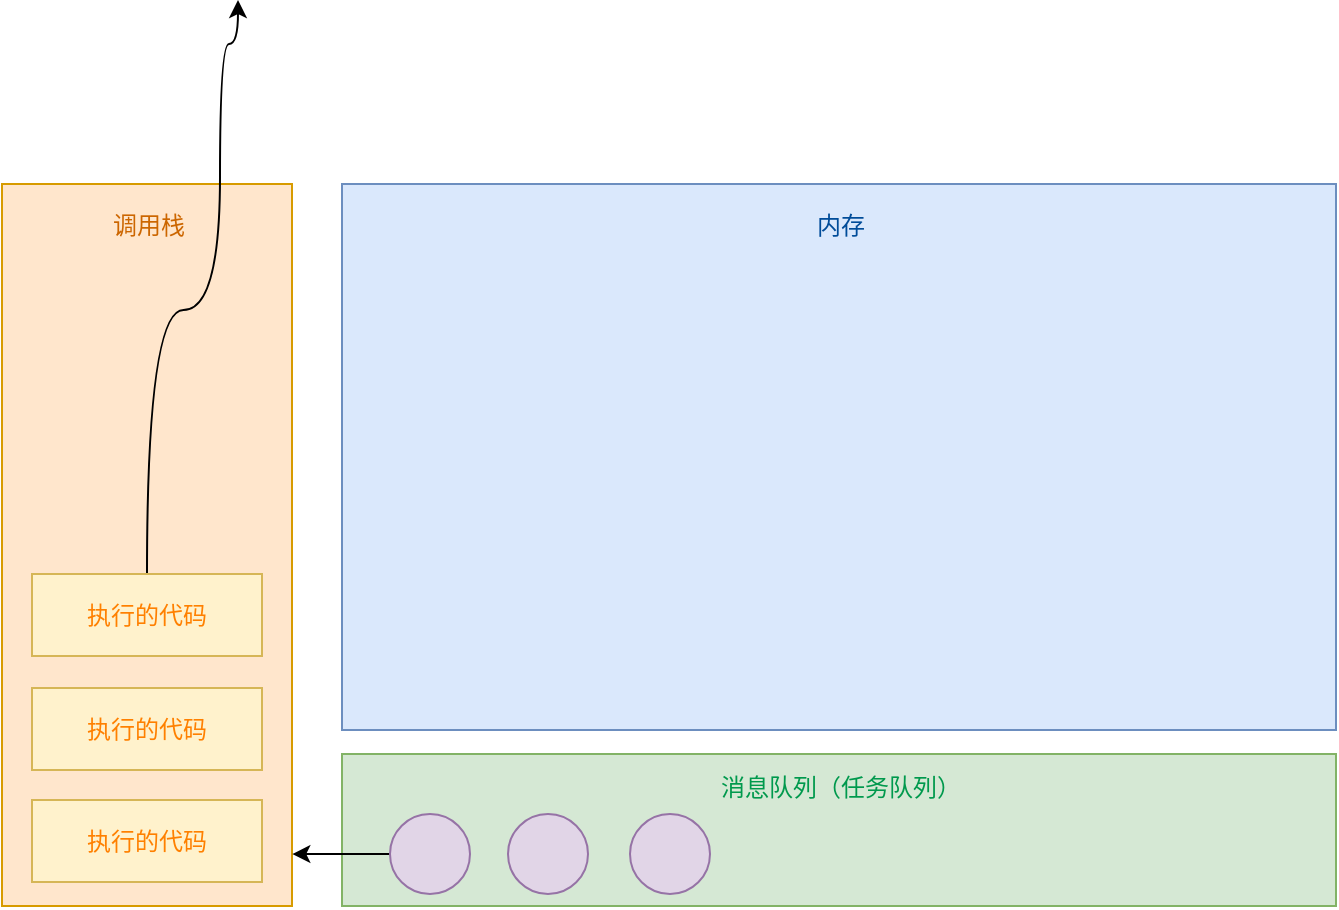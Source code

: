 <mxfile version="21.2.3" type="github">
  <diagram name="第 1 页" id="ukW6IRPNYCoX4CB_K7oK">
    <mxGraphModel dx="1350" dy="1343" grid="0" gridSize="10" guides="1" tooltips="1" connect="1" arrows="1" fold="1" page="0" pageScale="1" pageWidth="827" pageHeight="1169" math="0" shadow="0">
      <root>
        <mxCell id="0" />
        <mxCell id="1" parent="0" />
        <mxCell id="XJlU7_IvsuGNPYF5x57V-2" value="" style="whiteSpace=wrap;html=1;fillColor=#ffe6cc;strokeColor=#d79b00;" vertex="1" parent="1">
          <mxGeometry x="-260" y="-543" width="145" height="361" as="geometry" />
        </mxCell>
        <mxCell id="XJlU7_IvsuGNPYF5x57V-3" value="&lt;font color=&quot;#cc6600&quot;&gt;调用栈&lt;/font&gt;" style="text;html=1;align=center;verticalAlign=middle;resizable=0;points=[];autosize=1;strokeColor=none;fillColor=none;" vertex="1" parent="1">
          <mxGeometry x="-214.5" y="-535" width="54" height="26" as="geometry" />
        </mxCell>
        <mxCell id="XJlU7_IvsuGNPYF5x57V-4" value="" style="whiteSpace=wrap;html=1;fillColor=#dae8fc;strokeColor=#6c8ebf;" vertex="1" parent="1">
          <mxGeometry x="-90" y="-543" width="497" height="273" as="geometry" />
        </mxCell>
        <mxCell id="XJlU7_IvsuGNPYF5x57V-5" value="&lt;font color=&quot;#004c99&quot;&gt;内存&lt;/font&gt;" style="text;html=1;align=center;verticalAlign=middle;resizable=0;points=[];autosize=1;strokeColor=none;fillColor=none;fontColor=#003366;" vertex="1" parent="1">
          <mxGeometry x="137.5" y="-535" width="42" height="26" as="geometry" />
        </mxCell>
        <mxCell id="XJlU7_IvsuGNPYF5x57V-6" value="&lt;font color=&quot;#ff8000&quot;&gt;执行的代码&lt;/font&gt;" style="whiteSpace=wrap;html=1;fillColor=#fff2cc;strokeColor=#d6b656;" vertex="1" parent="1">
          <mxGeometry x="-245" y="-235" width="115" height="41" as="geometry" />
        </mxCell>
        <mxCell id="XJlU7_IvsuGNPYF5x57V-7" value="&lt;font color=&quot;#ff8000&quot;&gt;执行的代码&lt;/font&gt;" style="whiteSpace=wrap;html=1;fillColor=#fff2cc;strokeColor=#d6b656;" vertex="1" parent="1">
          <mxGeometry x="-245" y="-291" width="115" height="41" as="geometry" />
        </mxCell>
        <mxCell id="XJlU7_IvsuGNPYF5x57V-26" style="edgeStyle=orthogonalEdgeStyle;curved=1;rounded=0;orthogonalLoop=1;jettySize=auto;html=1;" edge="1" parent="1" source="XJlU7_IvsuGNPYF5x57V-8">
          <mxGeometry relative="1" as="geometry">
            <mxPoint x="-142" y="-635" as="targetPoint" />
            <Array as="points">
              <mxPoint x="-188" y="-480" />
              <mxPoint x="-151" y="-480" />
              <mxPoint x="-151" y="-613" />
            </Array>
          </mxGeometry>
        </mxCell>
        <mxCell id="XJlU7_IvsuGNPYF5x57V-8" value="&lt;font color=&quot;#ff8000&quot;&gt;执行的代码&lt;/font&gt;" style="whiteSpace=wrap;html=1;fillColor=#fff2cc;strokeColor=#d6b656;" vertex="1" parent="1">
          <mxGeometry x="-245" y="-348" width="115" height="41" as="geometry" />
        </mxCell>
        <mxCell id="XJlU7_IvsuGNPYF5x57V-9" value="" style="whiteSpace=wrap;html=1;fillColor=#d5e8d4;strokeColor=#82b366;" vertex="1" parent="1">
          <mxGeometry x="-90" y="-258" width="497" height="76" as="geometry" />
        </mxCell>
        <mxCell id="XJlU7_IvsuGNPYF5x57V-10" value="消息队列（任务队列）" style="text;html=1;align=center;verticalAlign=middle;resizable=0;points=[];autosize=1;strokeColor=none;fillColor=none;fontColor=#00994D;" vertex="1" parent="1">
          <mxGeometry x="89.5" y="-254" width="138" height="26" as="geometry" />
        </mxCell>
        <mxCell id="XJlU7_IvsuGNPYF5x57V-28" style="edgeStyle=orthogonalEdgeStyle;curved=1;rounded=0;orthogonalLoop=1;jettySize=auto;html=1;entryX=1.001;entryY=0.928;entryDx=0;entryDy=0;entryPerimeter=0;" edge="1" parent="1" source="XJlU7_IvsuGNPYF5x57V-12" target="XJlU7_IvsuGNPYF5x57V-2">
          <mxGeometry relative="1" as="geometry" />
        </mxCell>
        <mxCell id="XJlU7_IvsuGNPYF5x57V-12" value="" style="ellipse;whiteSpace=wrap;html=1;fillColor=#e1d5e7;strokeColor=#9673a6;" vertex="1" parent="1">
          <mxGeometry x="-66" y="-228" width="40" height="40" as="geometry" />
        </mxCell>
        <mxCell id="XJlU7_IvsuGNPYF5x57V-13" value="" style="ellipse;whiteSpace=wrap;html=1;fillColor=#e1d5e7;strokeColor=#9673a6;" vertex="1" parent="1">
          <mxGeometry x="-7" y="-228" width="40" height="40" as="geometry" />
        </mxCell>
        <mxCell id="XJlU7_IvsuGNPYF5x57V-14" value="" style="ellipse;whiteSpace=wrap;html=1;fillColor=#e1d5e7;strokeColor=#9673a6;" vertex="1" parent="1">
          <mxGeometry x="54" y="-228" width="40" height="40" as="geometry" />
        </mxCell>
      </root>
    </mxGraphModel>
  </diagram>
</mxfile>
